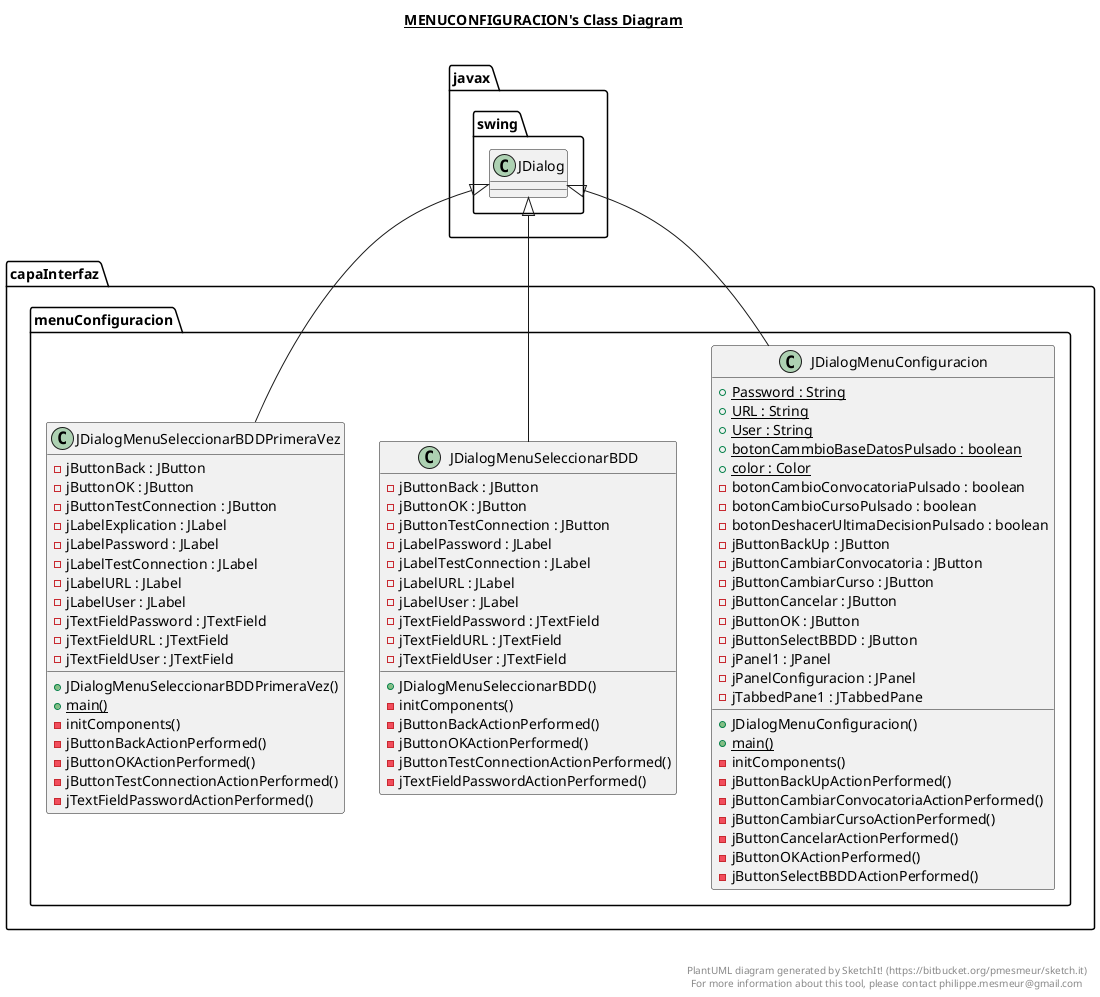 @startuml

title __MENUCONFIGURACION's Class Diagram__\n

  namespace capaInterfaz {
    namespace menuConfiguracion {
      class capaInterfaz.menuConfiguracion.JDialogMenuConfiguracion {
          {static} + Password : String
          {static} + URL : String
          {static} + User : String
          {static} + botonCammbioBaseDatosPulsado : boolean
          {static} + color : Color
          - botonCambioConvocatoriaPulsado : boolean
          - botonCambioCursoPulsado : boolean
          - botonDeshacerUltimaDecisionPulsado : boolean
          - jButtonBackUp : JButton
          - jButtonCambiarConvocatoria : JButton
          - jButtonCambiarCurso : JButton
          - jButtonCancelar : JButton
          - jButtonOK : JButton
          - jButtonSelectBBDD : JButton
          - jPanel1 : JPanel
          - jPanelConfiguracion : JPanel
          - jTabbedPane1 : JTabbedPane
          + JDialogMenuConfiguracion()
          {static} + main()
          - initComponents()
          - jButtonBackUpActionPerformed()
          - jButtonCambiarConvocatoriaActionPerformed()
          - jButtonCambiarCursoActionPerformed()
          - jButtonCancelarActionPerformed()
          - jButtonOKActionPerformed()
          - jButtonSelectBBDDActionPerformed()
      }
    }
  }
  

  namespace capaInterfaz {
    namespace menuConfiguracion {
      class capaInterfaz.menuConfiguracion.JDialogMenuSeleccionarBDD {
          - jButtonBack : JButton
          - jButtonOK : JButton
          - jButtonTestConnection : JButton
          - jLabelPassword : JLabel
          - jLabelTestConnection : JLabel
          - jLabelURL : JLabel
          - jLabelUser : JLabel
          - jTextFieldPassword : JTextField
          - jTextFieldURL : JTextField
          - jTextFieldUser : JTextField
          + JDialogMenuSeleccionarBDD()
          - initComponents()
          - jButtonBackActionPerformed()
          - jButtonOKActionPerformed()
          - jButtonTestConnectionActionPerformed()
          - jTextFieldPasswordActionPerformed()
      }
    }
  }
  

  namespace capaInterfaz {
    namespace menuConfiguracion {
      class capaInterfaz.menuConfiguracion.JDialogMenuSeleccionarBDDPrimeraVez {
          - jButtonBack : JButton
          - jButtonOK : JButton
          - jButtonTestConnection : JButton
          - jLabelExplication : JLabel
          - jLabelPassword : JLabel
          - jLabelTestConnection : JLabel
          - jLabelURL : JLabel
          - jLabelUser : JLabel
          - jTextFieldPassword : JTextField
          - jTextFieldURL : JTextField
          - jTextFieldUser : JTextField
          + JDialogMenuSeleccionarBDDPrimeraVez()
          {static} + main()
          - initComponents()
          - jButtonBackActionPerformed()
          - jButtonOKActionPerformed()
          - jButtonTestConnectionActionPerformed()
          - jTextFieldPasswordActionPerformed()
      }
    }
  }
  

  capaInterfaz.menuConfiguracion.JDialogMenuConfiguracion -up-|> javax.swing.JDialog
  capaInterfaz.menuConfiguracion.JDialogMenuSeleccionarBDD -up-|> javax.swing.JDialog
  capaInterfaz.menuConfiguracion.JDialogMenuSeleccionarBDDPrimeraVez -up-|> javax.swing.JDialog


right footer


PlantUML diagram generated by SketchIt! (https://bitbucket.org/pmesmeur/sketch.it)
For more information about this tool, please contact philippe.mesmeur@gmail.com
endfooter

@enduml
